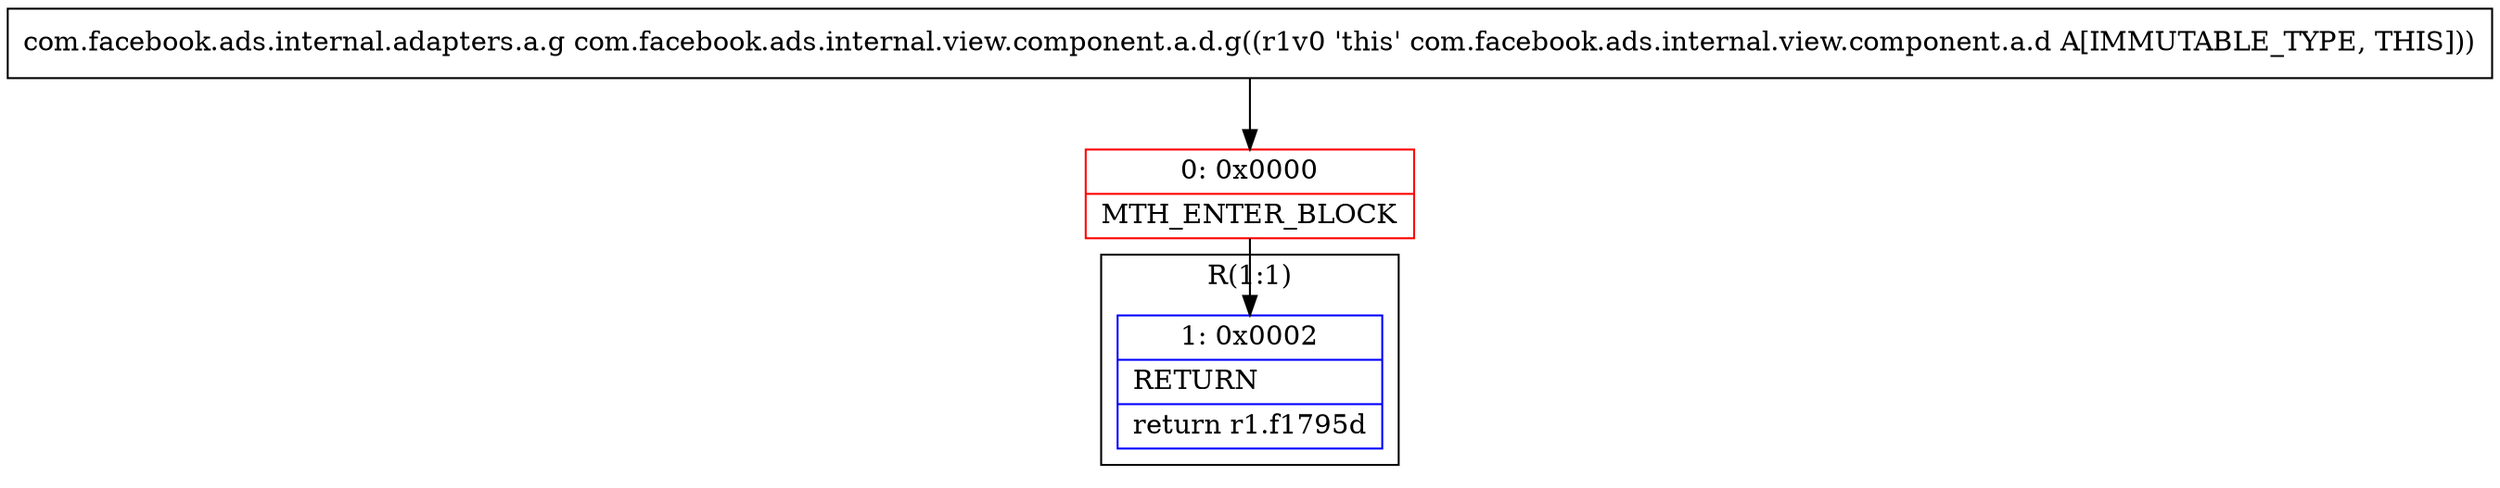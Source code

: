 digraph "CFG forcom.facebook.ads.internal.view.component.a.d.g()Lcom\/facebook\/ads\/internal\/adapters\/a\/g;" {
subgraph cluster_Region_413757939 {
label = "R(1:1)";
node [shape=record,color=blue];
Node_1 [shape=record,label="{1\:\ 0x0002|RETURN\l|return r1.f1795d\l}"];
}
Node_0 [shape=record,color=red,label="{0\:\ 0x0000|MTH_ENTER_BLOCK\l}"];
MethodNode[shape=record,label="{com.facebook.ads.internal.adapters.a.g com.facebook.ads.internal.view.component.a.d.g((r1v0 'this' com.facebook.ads.internal.view.component.a.d A[IMMUTABLE_TYPE, THIS])) }"];
MethodNode -> Node_0;
Node_0 -> Node_1;
}


